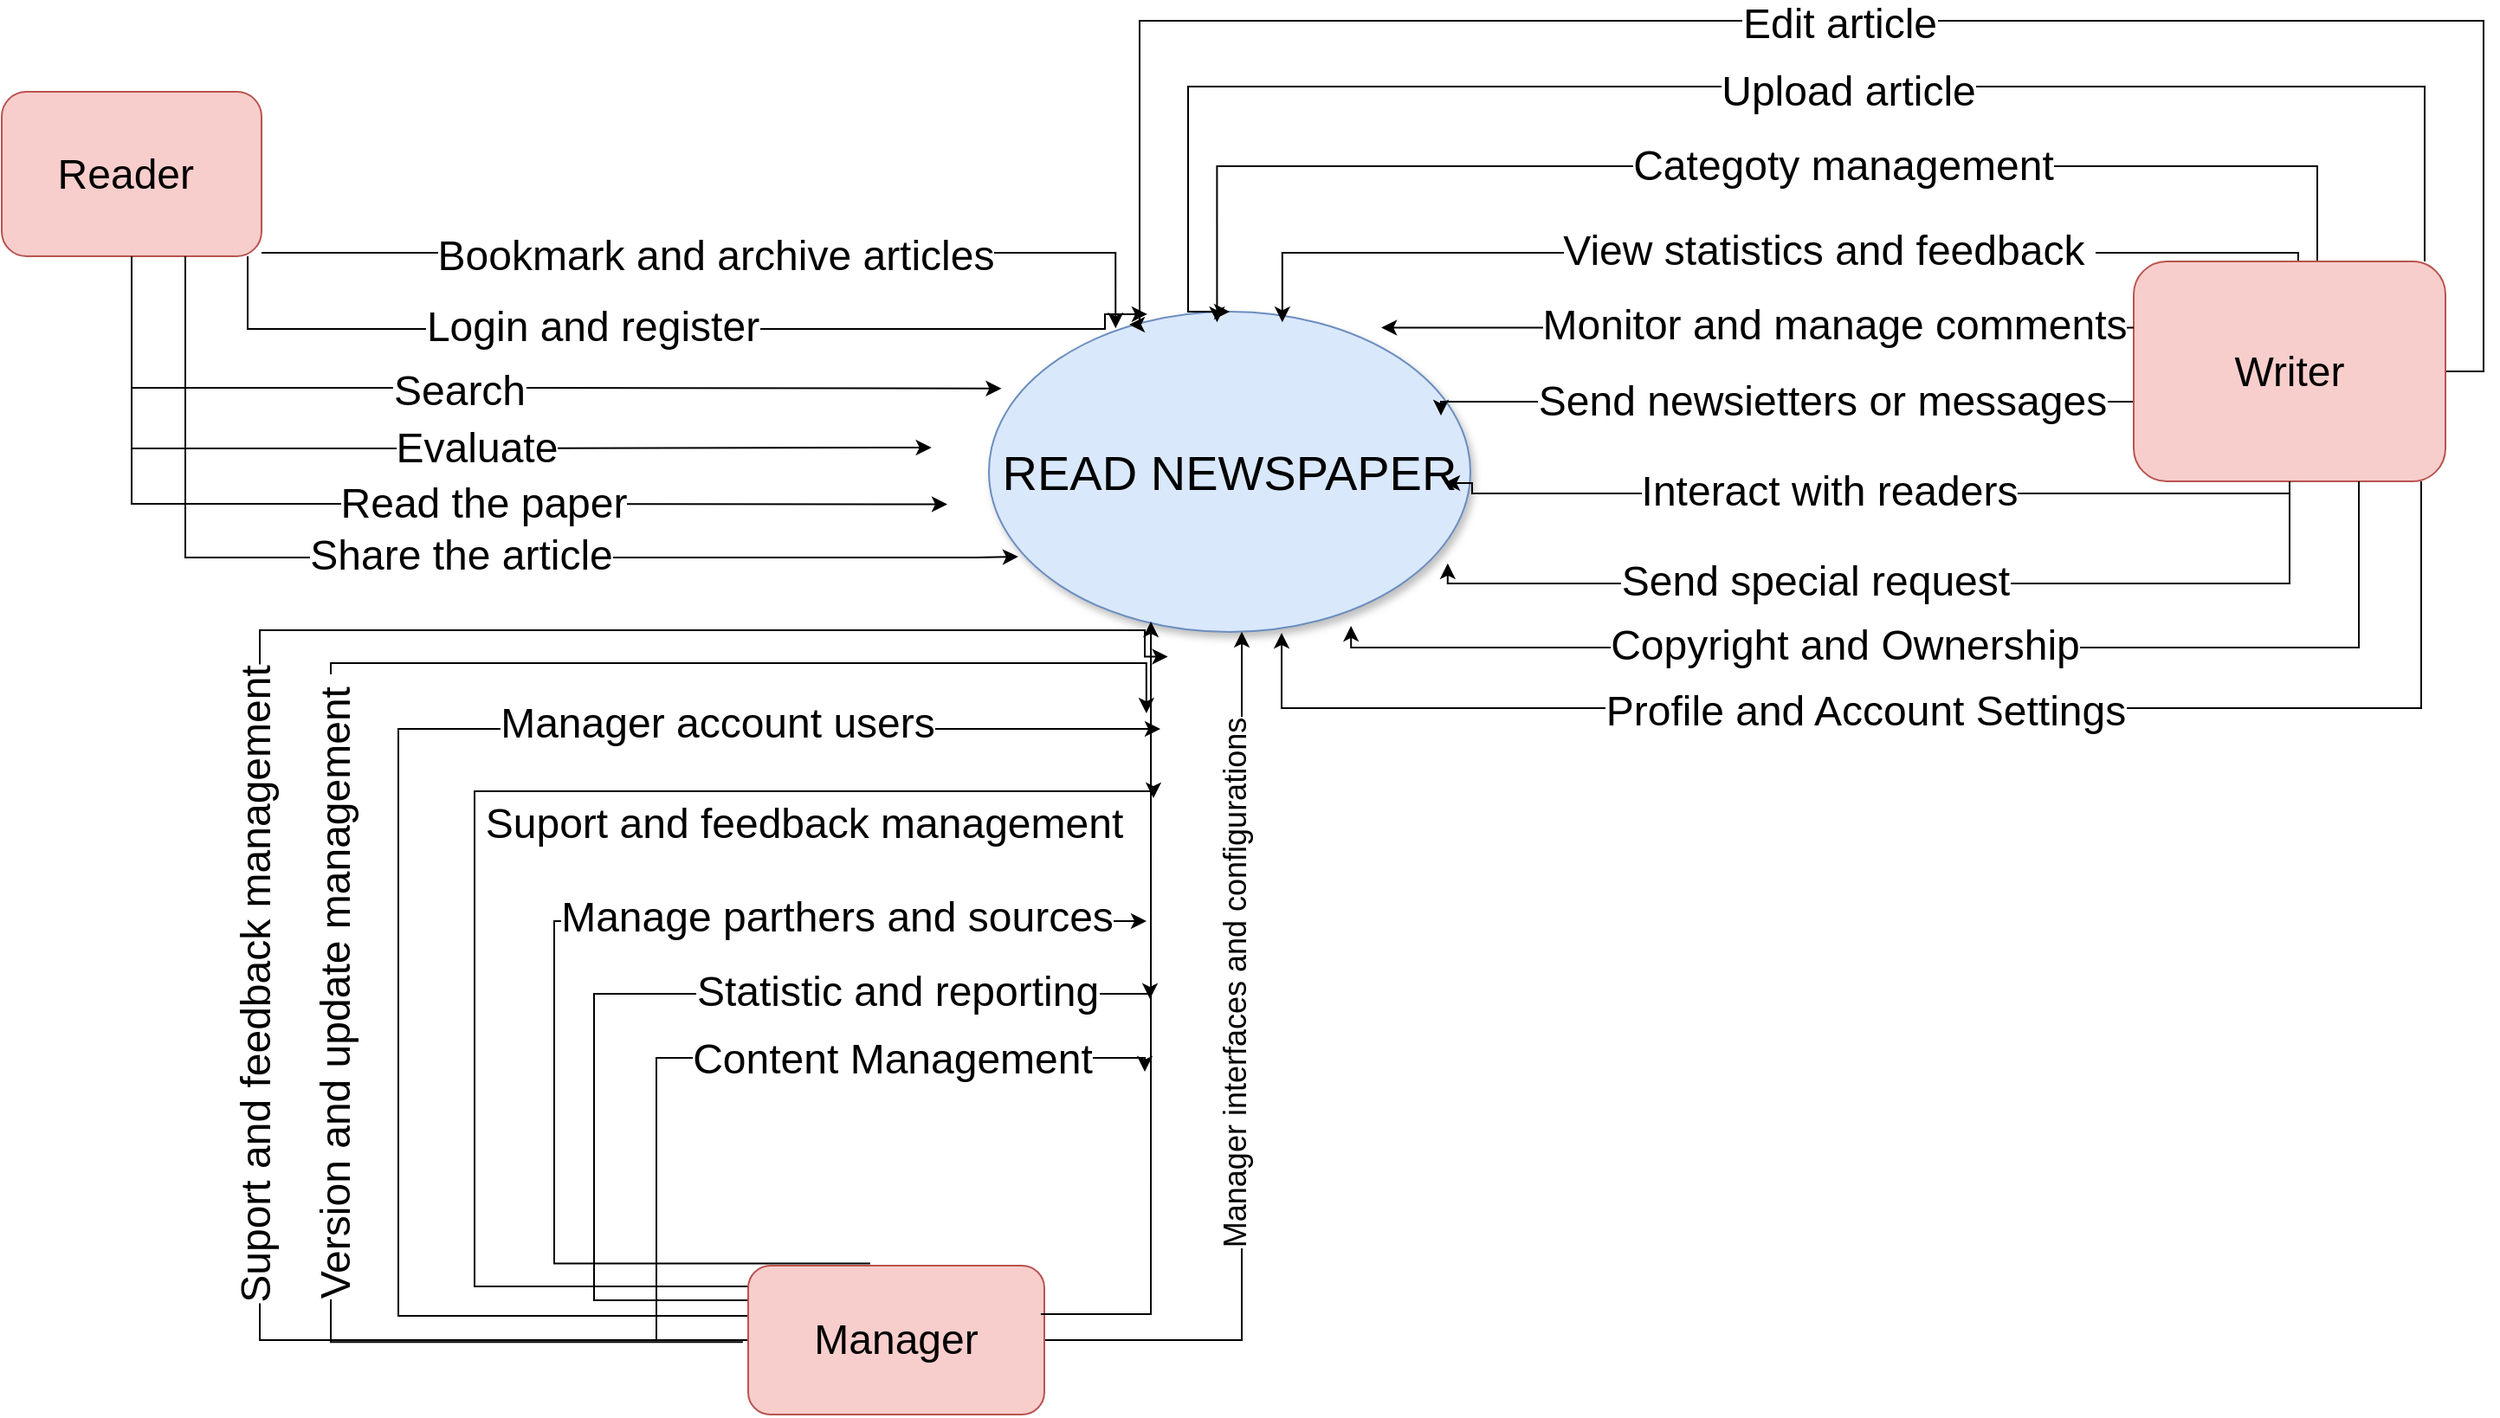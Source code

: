 <mxfile version="21.8.0" type="github">
  <diagram name="Trang-1" id="J1XkSQ0qmJ4ChqnoxswA">
    <mxGraphModel dx="2367" dy="2101" grid="0" gridSize="10" guides="1" tooltips="1" connect="1" arrows="1" fold="1" page="1" pageScale="1" pageWidth="827" pageHeight="1169" math="0" shadow="0">
      <root>
        <mxCell id="0" />
        <mxCell id="1" parent="0" />
        <mxCell id="pSsY69sKCwqLXpHpcUeE-1" value="&lt;font style=&quot;font-size: 28px;&quot;&gt;READ NEWSPAPER&lt;/font&gt;" style="ellipse;whiteSpace=wrap;html=1;fillColor=#dae8fc;strokeColor=#6c8ebf;shadow=1;" vertex="1" parent="1">
          <mxGeometry x="768" y="-706" width="278" height="185" as="geometry" />
        </mxCell>
        <mxCell id="pSsY69sKCwqLXpHpcUeE-20" style="edgeStyle=orthogonalEdgeStyle;rounded=0;orthogonalLoop=1;jettySize=auto;html=1;" edge="1" parent="1" source="pSsY69sKCwqLXpHpcUeE-19">
          <mxGeometry relative="1" as="geometry">
            <mxPoint x="734.857" y="-627.5" as="targetPoint" />
            <Array as="points">
              <mxPoint x="459" y="-627" />
              <mxPoint x="459" y="-627" />
            </Array>
          </mxGeometry>
        </mxCell>
        <mxCell id="pSsY69sKCwqLXpHpcUeE-23" style="edgeStyle=orthogonalEdgeStyle;rounded=0;orthogonalLoop=1;jettySize=auto;html=1;" edge="1" parent="1" source="pSsY69sKCwqLXpHpcUeE-19">
          <mxGeometry relative="1" as="geometry">
            <mxPoint x="744.0" y="-594.714" as="targetPoint" />
            <Array as="points">
              <mxPoint x="392" y="-595" />
              <mxPoint x="392" y="-595" />
            </Array>
          </mxGeometry>
        </mxCell>
        <mxCell id="pSsY69sKCwqLXpHpcUeE-30" value="&lt;span style=&quot;font-size: 24px;&quot;&gt;Read the paper&lt;/span&gt;" style="edgeLabel;html=1;align=center;verticalAlign=middle;resizable=0;points=[];" vertex="1" connectable="0" parent="pSsY69sKCwqLXpHpcUeE-23">
          <mxGeometry x="0.127" relative="1" as="geometry">
            <mxPoint as="offset" />
          </mxGeometry>
        </mxCell>
        <mxCell id="pSsY69sKCwqLXpHpcUeE-25" style="edgeStyle=orthogonalEdgeStyle;rounded=0;orthogonalLoop=1;jettySize=auto;html=1;" edge="1" parent="1" source="pSsY69sKCwqLXpHpcUeE-19">
          <mxGeometry relative="1" as="geometry">
            <mxPoint x="841.143" y="-696.429" as="targetPoint" />
            <Array as="points">
              <mxPoint x="299" y="-740" />
              <mxPoint x="841" y="-740" />
            </Array>
          </mxGeometry>
        </mxCell>
        <mxCell id="pSsY69sKCwqLXpHpcUeE-26" value="&lt;span style=&quot;font-size: 24px;&quot;&gt;Bookmark and archive articles&lt;/span&gt;" style="edgeLabel;html=1;align=center;verticalAlign=middle;resizable=0;points=[];" vertex="1" connectable="0" parent="pSsY69sKCwqLXpHpcUeE-25">
          <mxGeometry x="-0.021" y="-2" relative="1" as="geometry">
            <mxPoint x="-1" as="offset" />
          </mxGeometry>
        </mxCell>
        <mxCell id="pSsY69sKCwqLXpHpcUeE-19" value="&lt;font style=&quot;font-size: 24px;&quot;&gt;Reader&amp;nbsp;&lt;/font&gt;" style="rounded=1;whiteSpace=wrap;html=1;fillColor=#f8cecc;strokeColor=#b85450;" vertex="1" parent="1">
          <mxGeometry x="198" y="-833" width="150" height="95" as="geometry" />
        </mxCell>
        <mxCell id="pSsY69sKCwqLXpHpcUeE-21" style="edgeStyle=orthogonalEdgeStyle;rounded=0;orthogonalLoop=1;jettySize=auto;html=1;entryX=0.026;entryY=0.24;entryDx=0;entryDy=0;entryPerimeter=0;" edge="1" parent="1" source="pSsY69sKCwqLXpHpcUeE-19" target="pSsY69sKCwqLXpHpcUeE-1">
          <mxGeometry relative="1" as="geometry">
            <Array as="points">
              <mxPoint x="509" y="-662" />
              <mxPoint x="509" y="-662" />
            </Array>
          </mxGeometry>
        </mxCell>
        <mxCell id="pSsY69sKCwqLXpHpcUeE-28" value="&lt;span style=&quot;font-size: 24px;&quot;&gt;Evaluate&lt;/span&gt;" style="edgeLabel;html=1;align=center;verticalAlign=middle;resizable=0;points=[];" vertex="1" connectable="0" parent="pSsY69sKCwqLXpHpcUeE-21">
          <mxGeometry x="-0.025" y="-4" relative="1" as="geometry">
            <mxPoint x="-7" y="31" as="offset" />
          </mxGeometry>
        </mxCell>
        <mxCell id="pSsY69sKCwqLXpHpcUeE-29" value="&lt;span style=&quot;font-size: 24px;&quot;&gt;Search&lt;/span&gt;" style="edgeLabel;html=1;align=center;verticalAlign=middle;resizable=0;points=[];" vertex="1" connectable="0" parent="pSsY69sKCwqLXpHpcUeE-21">
          <mxGeometry x="-0.086" y="-2" relative="1" as="geometry">
            <mxPoint as="offset" />
          </mxGeometry>
        </mxCell>
        <mxCell id="pSsY69sKCwqLXpHpcUeE-22" style="edgeStyle=orthogonalEdgeStyle;rounded=0;orthogonalLoop=1;jettySize=auto;html=1;entryX=0.329;entryY=0.008;entryDx=0;entryDy=0;entryPerimeter=0;" edge="1" parent="1" source="pSsY69sKCwqLXpHpcUeE-19" target="pSsY69sKCwqLXpHpcUeE-1">
          <mxGeometry relative="1" as="geometry">
            <Array as="points">
              <mxPoint x="340" y="-696" />
              <mxPoint x="835" y="-696" />
            </Array>
          </mxGeometry>
        </mxCell>
        <mxCell id="pSsY69sKCwqLXpHpcUeE-27" value="&lt;span style=&quot;font-size: 24px;&quot;&gt;Login and register&lt;/span&gt;" style="edgeLabel;html=1;align=center;verticalAlign=middle;resizable=0;points=[];" vertex="1" connectable="0" parent="pSsY69sKCwqLXpHpcUeE-22">
          <mxGeometry x="-0.172" y="-4" relative="1" as="geometry">
            <mxPoint x="5" y="-5" as="offset" />
          </mxGeometry>
        </mxCell>
        <mxCell id="pSsY69sKCwqLXpHpcUeE-24" style="edgeStyle=orthogonalEdgeStyle;rounded=0;orthogonalLoop=1;jettySize=auto;html=1;entryX=0.061;entryY=0.765;entryDx=0;entryDy=0;entryPerimeter=0;" edge="1" parent="1" source="pSsY69sKCwqLXpHpcUeE-19" target="pSsY69sKCwqLXpHpcUeE-1">
          <mxGeometry relative="1" as="geometry">
            <Array as="points">
              <mxPoint x="304" y="-564" />
              <mxPoint x="761" y="-564" />
            </Array>
          </mxGeometry>
        </mxCell>
        <mxCell id="pSsY69sKCwqLXpHpcUeE-31" value="&lt;span style=&quot;font-size: 24px;&quot;&gt;Share the article&lt;/span&gt;" style="edgeLabel;html=1;align=center;verticalAlign=middle;resizable=0;points=[];" vertex="1" connectable="0" parent="pSsY69sKCwqLXpHpcUeE-24">
          <mxGeometry x="0.017" y="1" relative="1" as="geometry">
            <mxPoint as="offset" />
          </mxGeometry>
        </mxCell>
        <mxCell id="pSsY69sKCwqLXpHpcUeE-35" style="edgeStyle=orthogonalEdgeStyle;rounded=0;orthogonalLoop=1;jettySize=auto;html=1;" edge="1" parent="1" source="pSsY69sKCwqLXpHpcUeE-33">
          <mxGeometry relative="1" as="geometry">
            <mxPoint x="1031" y="-607" as="targetPoint" />
            <Array as="points">
              <mxPoint x="1519" y="-601" />
              <mxPoint x="1047" y="-601" />
              <mxPoint x="1047" y="-607" />
            </Array>
          </mxGeometry>
        </mxCell>
        <mxCell id="pSsY69sKCwqLXpHpcUeE-57" value="&lt;span style=&quot;font-size: 24px;&quot;&gt;Interact with readers&lt;/span&gt;" style="edgeLabel;html=1;align=center;verticalAlign=middle;resizable=0;points=[];" vertex="1" connectable="0" parent="pSsY69sKCwqLXpHpcUeE-35">
          <mxGeometry x="0.092" y="-1" relative="1" as="geometry">
            <mxPoint as="offset" />
          </mxGeometry>
        </mxCell>
        <mxCell id="pSsY69sKCwqLXpHpcUeE-36" style="edgeStyle=orthogonalEdgeStyle;rounded=0;orthogonalLoop=1;jettySize=auto;html=1;exitX=0;exitY=0.25;exitDx=0;exitDy=0;" edge="1" parent="1" source="pSsY69sKCwqLXpHpcUeE-33">
          <mxGeometry relative="1" as="geometry">
            <mxPoint x="899.714" y="-699.857" as="targetPoint" />
            <Array as="points">
              <mxPoint x="1535" y="-634" />
              <mxPoint x="1535" y="-790" />
              <mxPoint x="900" y="-790" />
            </Array>
          </mxGeometry>
        </mxCell>
        <mxCell id="pSsY69sKCwqLXpHpcUeE-52" value="&lt;span style=&quot;font-size: 24px;&quot;&gt;Categoty management&lt;/span&gt;" style="edgeLabel;html=1;align=center;verticalAlign=middle;resizable=0;points=[];" vertex="1" connectable="0" parent="pSsY69sKCwqLXpHpcUeE-36">
          <mxGeometry x="0.147" relative="1" as="geometry">
            <mxPoint as="offset" />
          </mxGeometry>
        </mxCell>
        <mxCell id="pSsY69sKCwqLXpHpcUeE-37" style="edgeStyle=orthogonalEdgeStyle;rounded=0;orthogonalLoop=1;jettySize=auto;html=1;" edge="1" parent="1" source="pSsY69sKCwqLXpHpcUeE-33">
          <mxGeometry relative="1" as="geometry">
            <mxPoint x="937.429" y="-699.857" as="targetPoint" />
            <Array as="points">
              <mxPoint x="1524" y="-740" />
              <mxPoint x="938" y="-740" />
            </Array>
          </mxGeometry>
        </mxCell>
        <mxCell id="pSsY69sKCwqLXpHpcUeE-53" value="&lt;span style=&quot;font-size: 24px;&quot;&gt;View statistics and feedback&amp;nbsp;&lt;/span&gt;" style="edgeLabel;html=1;align=center;verticalAlign=middle;resizable=0;points=[];" vertex="1" connectable="0" parent="pSsY69sKCwqLXpHpcUeE-37">
          <mxGeometry x="-0.125" y="-1" relative="1" as="geometry">
            <mxPoint as="offset" />
          </mxGeometry>
        </mxCell>
        <mxCell id="pSsY69sKCwqLXpHpcUeE-40" style="edgeStyle=orthogonalEdgeStyle;rounded=0;orthogonalLoop=1;jettySize=auto;html=1;" edge="1" parent="1" source="pSsY69sKCwqLXpHpcUeE-33">
          <mxGeometry relative="1" as="geometry">
            <mxPoint x="1029" y="-646" as="targetPoint" />
            <Array as="points">
              <mxPoint x="1241" y="-654" />
              <mxPoint x="1241" y="-654" />
            </Array>
          </mxGeometry>
        </mxCell>
        <mxCell id="pSsY69sKCwqLXpHpcUeE-55" value="&lt;span style=&quot;font-size: 24px;&quot;&gt;Send newsietters or messages&lt;/span&gt;" style="edgeLabel;html=1;align=center;verticalAlign=middle;resizable=0;points=[];" vertex="1" connectable="0" parent="pSsY69sKCwqLXpHpcUeE-40">
          <mxGeometry x="-0.115" relative="1" as="geometry">
            <mxPoint as="offset" />
          </mxGeometry>
        </mxCell>
        <mxCell id="pSsY69sKCwqLXpHpcUeE-42" style="edgeStyle=orthogonalEdgeStyle;rounded=0;orthogonalLoop=1;jettySize=auto;html=1;entryX=0.5;entryY=0;entryDx=0;entryDy=0;" edge="1" parent="1" source="pSsY69sKCwqLXpHpcUeE-33" target="pSsY69sKCwqLXpHpcUeE-1">
          <mxGeometry relative="1" as="geometry">
            <Array as="points">
              <mxPoint x="1597" y="-836" />
              <mxPoint x="883" y="-836" />
              <mxPoint x="883" y="-706" />
            </Array>
          </mxGeometry>
        </mxCell>
        <mxCell id="pSsY69sKCwqLXpHpcUeE-48" value="&lt;span style=&quot;font-size: 24px;&quot;&gt;Upload article&lt;/span&gt;" style="edgeLabel;html=1;align=center;verticalAlign=middle;resizable=0;points=[];" vertex="1" connectable="0" parent="pSsY69sKCwqLXpHpcUeE-42">
          <mxGeometry x="-0.023" y="-1" relative="1" as="geometry">
            <mxPoint x="39" y="4" as="offset" />
          </mxGeometry>
        </mxCell>
        <mxCell id="pSsY69sKCwqLXpHpcUeE-43" style="edgeStyle=orthogonalEdgeStyle;rounded=0;orthogonalLoop=1;jettySize=auto;html=1;" edge="1" parent="1" source="pSsY69sKCwqLXpHpcUeE-33">
          <mxGeometry relative="1" as="geometry">
            <mxPoint x="849.0" y="-698.5" as="targetPoint" />
            <Array as="points">
              <mxPoint x="1631" y="-671" />
              <mxPoint x="1631" y="-874" />
              <mxPoint x="855" y="-874" />
              <mxPoint x="855" y="-698" />
            </Array>
          </mxGeometry>
        </mxCell>
        <mxCell id="pSsY69sKCwqLXpHpcUeE-46" value="&lt;span style=&quot;font-size: 24px;&quot;&gt;Edit article&lt;/span&gt;" style="edgeLabel;html=1;align=center;verticalAlign=middle;resizable=0;points=[];" vertex="1" connectable="0" parent="pSsY69sKCwqLXpHpcUeE-43">
          <mxGeometry x="0.012" y="2" relative="1" as="geometry">
            <mxPoint x="1" as="offset" />
          </mxGeometry>
        </mxCell>
        <mxCell id="pSsY69sKCwqLXpHpcUeE-33" value="&lt;font style=&quot;font-size: 24px;&quot;&gt;Writer&lt;/font&gt;" style="rounded=1;whiteSpace=wrap;html=1;fillColor=#f8cecc;strokeColor=#b85450;" vertex="1" parent="1">
          <mxGeometry x="1429" y="-735" width="180" height="127" as="geometry" />
        </mxCell>
        <mxCell id="pSsY69sKCwqLXpHpcUeE-38" style="edgeStyle=orthogonalEdgeStyle;rounded=0;orthogonalLoop=1;jettySize=auto;html=1;entryX=0.815;entryY=0.05;entryDx=0;entryDy=0;entryPerimeter=0;" edge="1" parent="1" source="pSsY69sKCwqLXpHpcUeE-33" target="pSsY69sKCwqLXpHpcUeE-1">
          <mxGeometry relative="1" as="geometry">
            <Array as="points">
              <mxPoint x="1524" y="-697" />
              <mxPoint x="971" y="-697" />
            </Array>
          </mxGeometry>
        </mxCell>
        <mxCell id="pSsY69sKCwqLXpHpcUeE-54" value="&lt;span style=&quot;font-size: 24px;&quot;&gt;Monitor and manage comments&lt;/span&gt;" style="edgeLabel;html=1;align=center;verticalAlign=middle;resizable=0;points=[];" vertex="1" connectable="0" parent="pSsY69sKCwqLXpHpcUeE-38">
          <mxGeometry x="-0.204" y="-2" relative="1" as="geometry">
            <mxPoint as="offset" />
          </mxGeometry>
        </mxCell>
        <mxCell id="pSsY69sKCwqLXpHpcUeE-39" style="edgeStyle=orthogonalEdgeStyle;rounded=0;orthogonalLoop=1;jettySize=auto;html=1;entryX=0.953;entryY=0.786;entryDx=0;entryDy=0;entryPerimeter=0;" edge="1" parent="1" source="pSsY69sKCwqLXpHpcUeE-33" target="pSsY69sKCwqLXpHpcUeE-1">
          <mxGeometry relative="1" as="geometry">
            <mxPoint x="975" y="-558" as="targetPoint" />
            <Array as="points">
              <mxPoint x="1519" y="-549" />
            </Array>
          </mxGeometry>
        </mxCell>
        <mxCell id="pSsY69sKCwqLXpHpcUeE-58" value="&lt;span style=&quot;font-size: 24px;&quot;&gt;Send special request&lt;/span&gt;" style="edgeLabel;html=1;align=center;verticalAlign=middle;resizable=0;points=[];" vertex="1" connectable="0" parent="pSsY69sKCwqLXpHpcUeE-39">
          <mxGeometry x="0.196" y="-1" relative="1" as="geometry">
            <mxPoint as="offset" />
          </mxGeometry>
        </mxCell>
        <mxCell id="pSsY69sKCwqLXpHpcUeE-44" style="edgeStyle=orthogonalEdgeStyle;rounded=0;orthogonalLoop=1;jettySize=auto;html=1;entryX=0.752;entryY=0.981;entryDx=0;entryDy=0;entryPerimeter=0;" edge="1" parent="1" source="pSsY69sKCwqLXpHpcUeE-33" target="pSsY69sKCwqLXpHpcUeE-1">
          <mxGeometry relative="1" as="geometry">
            <Array as="points">
              <mxPoint x="1559" y="-512" />
              <mxPoint x="977" y="-512" />
            </Array>
          </mxGeometry>
        </mxCell>
        <mxCell id="pSsY69sKCwqLXpHpcUeE-59" value="&lt;font style=&quot;font-size: 24px;&quot;&gt;Copyright and Ownership &lt;/font&gt;" style="edgeLabel;html=1;align=center;verticalAlign=middle;resizable=0;points=[];" vertex="1" connectable="0" parent="pSsY69sKCwqLXpHpcUeE-44">
          <mxGeometry x="0.241" relative="1" as="geometry">
            <mxPoint x="35" y="-1" as="offset" />
          </mxGeometry>
        </mxCell>
        <mxCell id="pSsY69sKCwqLXpHpcUeE-45" style="edgeStyle=orthogonalEdgeStyle;rounded=0;orthogonalLoop=1;jettySize=auto;html=1;entryX=0.608;entryY=1.003;entryDx=0;entryDy=0;entryPerimeter=0;" edge="1" parent="1" source="pSsY69sKCwqLXpHpcUeE-33" target="pSsY69sKCwqLXpHpcUeE-1">
          <mxGeometry relative="1" as="geometry">
            <Array as="points">
              <mxPoint x="1595" y="-477" />
              <mxPoint x="937" y="-477" />
            </Array>
          </mxGeometry>
        </mxCell>
        <mxCell id="pSsY69sKCwqLXpHpcUeE-60" value="&lt;font style=&quot;font-size: 24px;&quot;&gt;Profile and Account Settings&lt;/font&gt;" style="edgeLabel;html=1;align=center;verticalAlign=middle;resizable=0;points=[];" vertex="1" connectable="0" parent="pSsY69sKCwqLXpHpcUeE-45">
          <mxGeometry x="0.086" y="2" relative="1" as="geometry">
            <mxPoint as="offset" />
          </mxGeometry>
        </mxCell>
        <mxCell id="pSsY69sKCwqLXpHpcUeE-63" style="edgeStyle=orthogonalEdgeStyle;rounded=0;orthogonalLoop=1;jettySize=auto;html=1;" edge="1" parent="1" source="pSsY69sKCwqLXpHpcUeE-62" target="pSsY69sKCwqLXpHpcUeE-1">
          <mxGeometry relative="1" as="geometry">
            <mxPoint x="914" y="-424" as="targetPoint" />
            <Array as="points">
              <mxPoint x="914" y="-112" />
            </Array>
          </mxGeometry>
        </mxCell>
        <mxCell id="pSsY69sKCwqLXpHpcUeE-80" value="&lt;font style=&quot;font-size: 18px;&quot;&gt;Manager interfaces and configurations&lt;/font&gt;" style="edgeLabel;html=1;align=center;verticalAlign=middle;resizable=0;points=[];rotation=-90;" vertex="1" connectable="0" parent="pSsY69sKCwqLXpHpcUeE-63">
          <mxGeometry x="0.334" y="-3" relative="1" as="geometry">
            <mxPoint x="-7" y="29" as="offset" />
          </mxGeometry>
        </mxCell>
        <mxCell id="pSsY69sKCwqLXpHpcUeE-65" style="edgeStyle=orthogonalEdgeStyle;rounded=0;orthogonalLoop=1;jettySize=auto;html=1;" edge="1" parent="1">
          <mxGeometry relative="1" as="geometry">
            <mxPoint x="629" y="-126" as="sourcePoint" />
            <mxPoint x="867" y="-465" as="targetPoint" />
            <Array as="points">
              <mxPoint x="427" y="-126" />
              <mxPoint x="427" y="-465" />
              <mxPoint x="867" y="-465" />
            </Array>
          </mxGeometry>
        </mxCell>
        <mxCell id="pSsY69sKCwqLXpHpcUeE-74" value="&lt;span style=&quot;font-size: 24px;&quot;&gt;Manager account users&lt;/span&gt;" style="edgeLabel;html=1;align=center;verticalAlign=middle;resizable=0;points=[];" vertex="1" connectable="0" parent="pSsY69sKCwqLXpHpcUeE-65">
          <mxGeometry x="0.476" y="3" relative="1" as="geometry">
            <mxPoint x="1" as="offset" />
          </mxGeometry>
        </mxCell>
        <mxCell id="pSsY69sKCwqLXpHpcUeE-67" style="edgeStyle=orthogonalEdgeStyle;rounded=0;orthogonalLoop=1;jettySize=auto;html=1;" edge="1" parent="1">
          <mxGeometry relative="1" as="geometry">
            <mxPoint x="858.94" y="-473.94" as="targetPoint" />
            <mxPoint x="625.94" y="-110.881" as="sourcePoint" />
            <Array as="points">
              <mxPoint x="388" y="-111" />
              <mxPoint x="388" y="-503" />
              <mxPoint x="859" y="-503" />
            </Array>
          </mxGeometry>
        </mxCell>
        <mxCell id="pSsY69sKCwqLXpHpcUeE-68" style="edgeStyle=orthogonalEdgeStyle;rounded=0;orthogonalLoop=1;jettySize=auto;html=1;" edge="1" parent="1" source="pSsY69sKCwqLXpHpcUeE-62">
          <mxGeometry relative="1" as="geometry">
            <mxPoint x="863" y="-425" as="targetPoint" />
            <Array as="points">
              <mxPoint x="471" y="-143" />
              <mxPoint x="471" y="-429" />
              <mxPoint x="863" y="-429" />
            </Array>
          </mxGeometry>
        </mxCell>
        <mxCell id="pSsY69sKCwqLXpHpcUeE-69" style="edgeStyle=orthogonalEdgeStyle;rounded=0;orthogonalLoop=1;jettySize=auto;html=1;" edge="1" parent="1" source="pSsY69sKCwqLXpHpcUeE-62">
          <mxGeometry relative="1" as="geometry">
            <mxPoint x="871.286" y="-506.714" as="targetPoint" />
            <Array as="points">
              <mxPoint x="347" y="-112" />
              <mxPoint x="347" y="-522" />
              <mxPoint x="858" y="-522" />
              <mxPoint x="858" y="-507" />
            </Array>
          </mxGeometry>
        </mxCell>
        <mxCell id="pSsY69sKCwqLXpHpcUeE-72" value="&lt;span style=&quot;font-size: 24px;&quot;&gt;Version and update management&amp;nbsp;&lt;/span&gt;" style="edgeLabel;html=1;align=center;verticalAlign=middle;resizable=0;points=[];rotation=-90;" vertex="1" connectable="0" parent="pSsY69sKCwqLXpHpcUeE-69">
          <mxGeometry x="0.529" y="-2" relative="1" as="geometry">
            <mxPoint x="-206" y="205" as="offset" />
          </mxGeometry>
        </mxCell>
        <mxCell id="pSsY69sKCwqLXpHpcUeE-70" style="edgeStyle=orthogonalEdgeStyle;rounded=0;orthogonalLoop=1;jettySize=auto;html=1;exitX=0.174;exitY=0.003;exitDx=0;exitDy=0;exitPerimeter=0;" edge="1" parent="1" source="pSsY69sKCwqLXpHpcUeE-62">
          <mxGeometry relative="1" as="geometry">
            <mxPoint x="858" y="-267" as="targetPoint" />
            <Array as="points">
              <mxPoint x="659" y="-112" />
              <mxPoint x="576" y="-112" />
              <mxPoint x="576" y="-275" />
              <mxPoint x="858" y="-275" />
            </Array>
          </mxGeometry>
        </mxCell>
        <mxCell id="pSsY69sKCwqLXpHpcUeE-83" value="&lt;font style=&quot;font-size: 24px;&quot;&gt;Suport and feedback management&lt;/font&gt;" style="edgeLabel;html=1;align=center;verticalAlign=middle;resizable=0;points=[];" vertex="1" connectable="0" parent="pSsY69sKCwqLXpHpcUeE-70">
          <mxGeometry x="0.183" y="-1" relative="1" as="geometry">
            <mxPoint x="31" y="-136" as="offset" />
          </mxGeometry>
        </mxCell>
        <mxCell id="pSsY69sKCwqLXpHpcUeE-84" value="&lt;font style=&quot;font-size: 24px;&quot;&gt;Content Management&lt;/font&gt;" style="edgeLabel;html=1;align=center;verticalAlign=middle;resizable=0;points=[];" vertex="1" connectable="0" parent="pSsY69sKCwqLXpHpcUeE-70">
          <mxGeometry x="0.468" y="-1" relative="1" as="geometry">
            <mxPoint as="offset" />
          </mxGeometry>
        </mxCell>
        <mxCell id="pSsY69sKCwqLXpHpcUeE-71" style="edgeStyle=orthogonalEdgeStyle;rounded=0;orthogonalLoop=1;jettySize=auto;html=1;" edge="1" parent="1" source="pSsY69sKCwqLXpHpcUeE-62">
          <mxGeometry relative="1" as="geometry">
            <mxPoint x="861" y="-309" as="targetPoint" />
            <Array as="points">
              <mxPoint x="540" y="-135" />
              <mxPoint x="540" y="-312" />
              <mxPoint x="861" y="-312" />
            </Array>
          </mxGeometry>
        </mxCell>
        <mxCell id="pSsY69sKCwqLXpHpcUeE-85" value="&lt;font style=&quot;font-size: 24px;&quot;&gt;Statistic and reporting&lt;/font&gt;" style="edgeLabel;html=1;align=center;verticalAlign=middle;resizable=0;points=[];" vertex="1" connectable="0" parent="pSsY69sKCwqLXpHpcUeE-71">
          <mxGeometry x="0.353" y="-1" relative="1" as="geometry">
            <mxPoint x="42" y="-2" as="offset" />
          </mxGeometry>
        </mxCell>
        <mxCell id="pSsY69sKCwqLXpHpcUeE-62" value="&lt;font style=&quot;font-size: 24px;&quot;&gt;Manager&lt;/font&gt;" style="rounded=1;whiteSpace=wrap;html=1;fillColor=#f8cecc;strokeColor=#b85450;" vertex="1" parent="1">
          <mxGeometry x="629" y="-155" width="171" height="86" as="geometry" />
        </mxCell>
        <mxCell id="pSsY69sKCwqLXpHpcUeE-64" style="edgeStyle=orthogonalEdgeStyle;rounded=0;orthogonalLoop=1;jettySize=auto;html=1;entryX=0.376;entryY=0.978;entryDx=0;entryDy=0;entryPerimeter=0;" edge="1" parent="1">
          <mxGeometry relative="1" as="geometry">
            <mxPoint x="798" y="-127" as="sourcePoint" />
            <mxPoint x="861.528" y="-527.0" as="targetPoint" />
            <Array as="points">
              <mxPoint x="861" y="-126.93" />
            </Array>
          </mxGeometry>
        </mxCell>
        <mxCell id="pSsY69sKCwqLXpHpcUeE-66" style="edgeStyle=orthogonalEdgeStyle;rounded=0;orthogonalLoop=1;jettySize=auto;html=1;exitX=0.412;exitY=-0.014;exitDx=0;exitDy=0;exitPerimeter=0;" edge="1" parent="1" source="pSsY69sKCwqLXpHpcUeE-62">
          <mxGeometry relative="1" as="geometry">
            <mxPoint x="639.68" y="-130.5" as="sourcePoint" />
            <mxPoint x="859" y="-354" as="targetPoint" />
            <Array as="points">
              <mxPoint x="517" y="-156" />
              <mxPoint x="517" y="-354" />
            </Array>
          </mxGeometry>
        </mxCell>
        <mxCell id="pSsY69sKCwqLXpHpcUeE-79" value="&lt;span style=&quot;font-size: 24px;&quot;&gt;Suport and feedback management&lt;/span&gt;" style="edgeLabel;html=1;align=center;verticalAlign=middle;resizable=0;points=[];rotation=-90;" vertex="1" connectable="0" parent="pSsY69sKCwqLXpHpcUeE-66">
          <mxGeometry x="0.423" y="2" relative="1" as="geometry">
            <mxPoint x="-306" y="39" as="offset" />
          </mxGeometry>
        </mxCell>
        <mxCell id="pSsY69sKCwqLXpHpcUeE-82" value="&lt;font style=&quot;font-size: 24px;&quot;&gt;Manage parthers and sources&lt;/font&gt;" style="edgeLabel;html=1;align=center;verticalAlign=middle;resizable=0;points=[];" vertex="1" connectable="0" parent="pSsY69sKCwqLXpHpcUeE-66">
          <mxGeometry x="0.458" y="3" relative="1" as="geometry">
            <mxPoint x="17" y="1" as="offset" />
          </mxGeometry>
        </mxCell>
      </root>
    </mxGraphModel>
  </diagram>
</mxfile>
